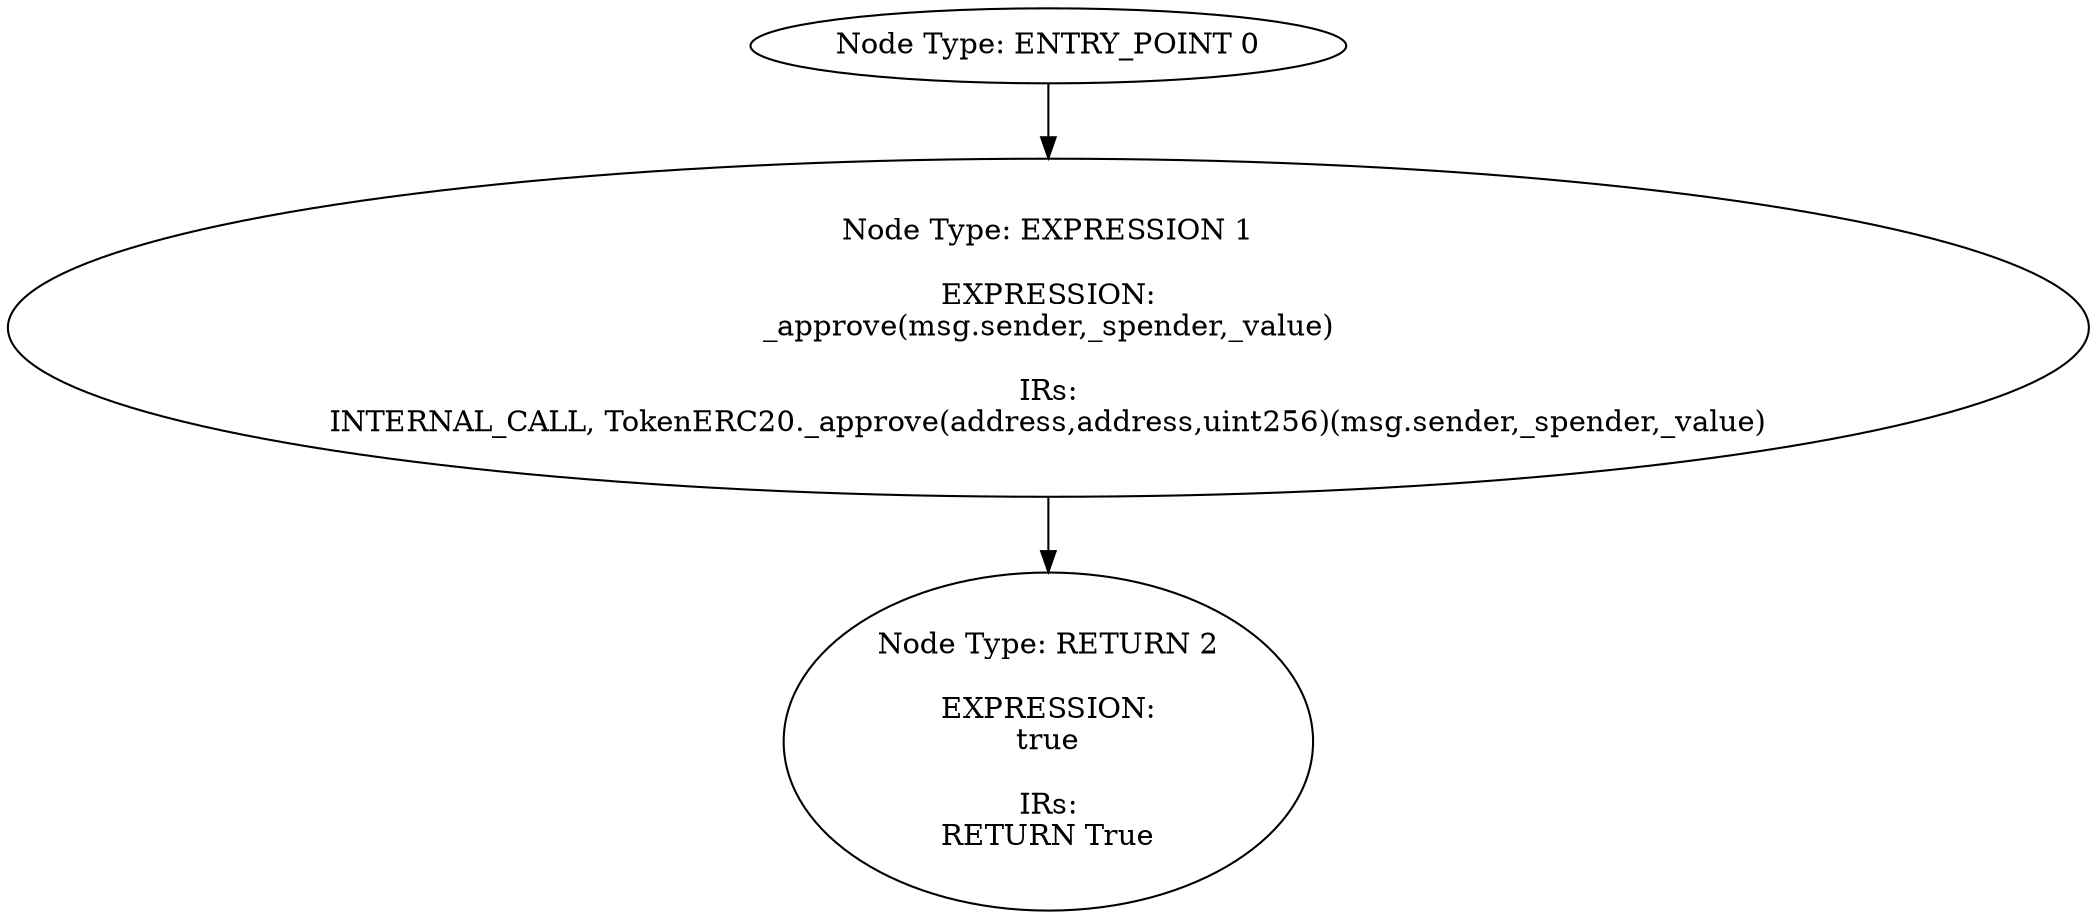 digraph{
0[label="Node Type: ENTRY_POINT 0
"];
0->1;
1[label="Node Type: EXPRESSION 1

EXPRESSION:
_approve(msg.sender,_spender,_value)

IRs:
INTERNAL_CALL, TokenERC20._approve(address,address,uint256)(msg.sender,_spender,_value)"];
1->2;
2[label="Node Type: RETURN 2

EXPRESSION:
true

IRs:
RETURN True"];
}
